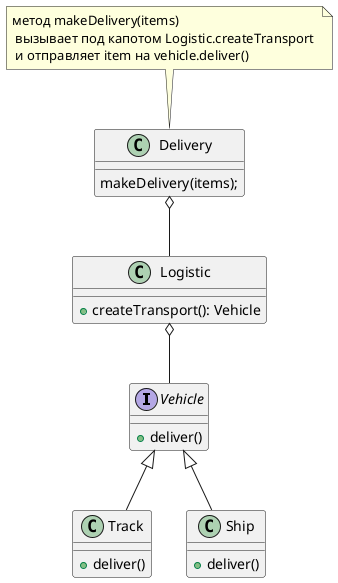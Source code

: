 @startuml
interface   Vehicle {
  +deliver()
}

class Track {
    +deliver()
}

class Ship {
    +deliver()
}

class Logistic {
  +createTransport(): Vehicle
}

class Delivery {
    makeDelivery(items);
}
note top of Delivery : метод makeDelivery(items) \n вызывает под капотом Logistic.createTransport \n и отправляет item на vehicle.deliver()
Delivery o-- Logistic
Logistic o-- Vehicle
Vehicle ^-- Track
Vehicle ^-- Ship


@enduml
